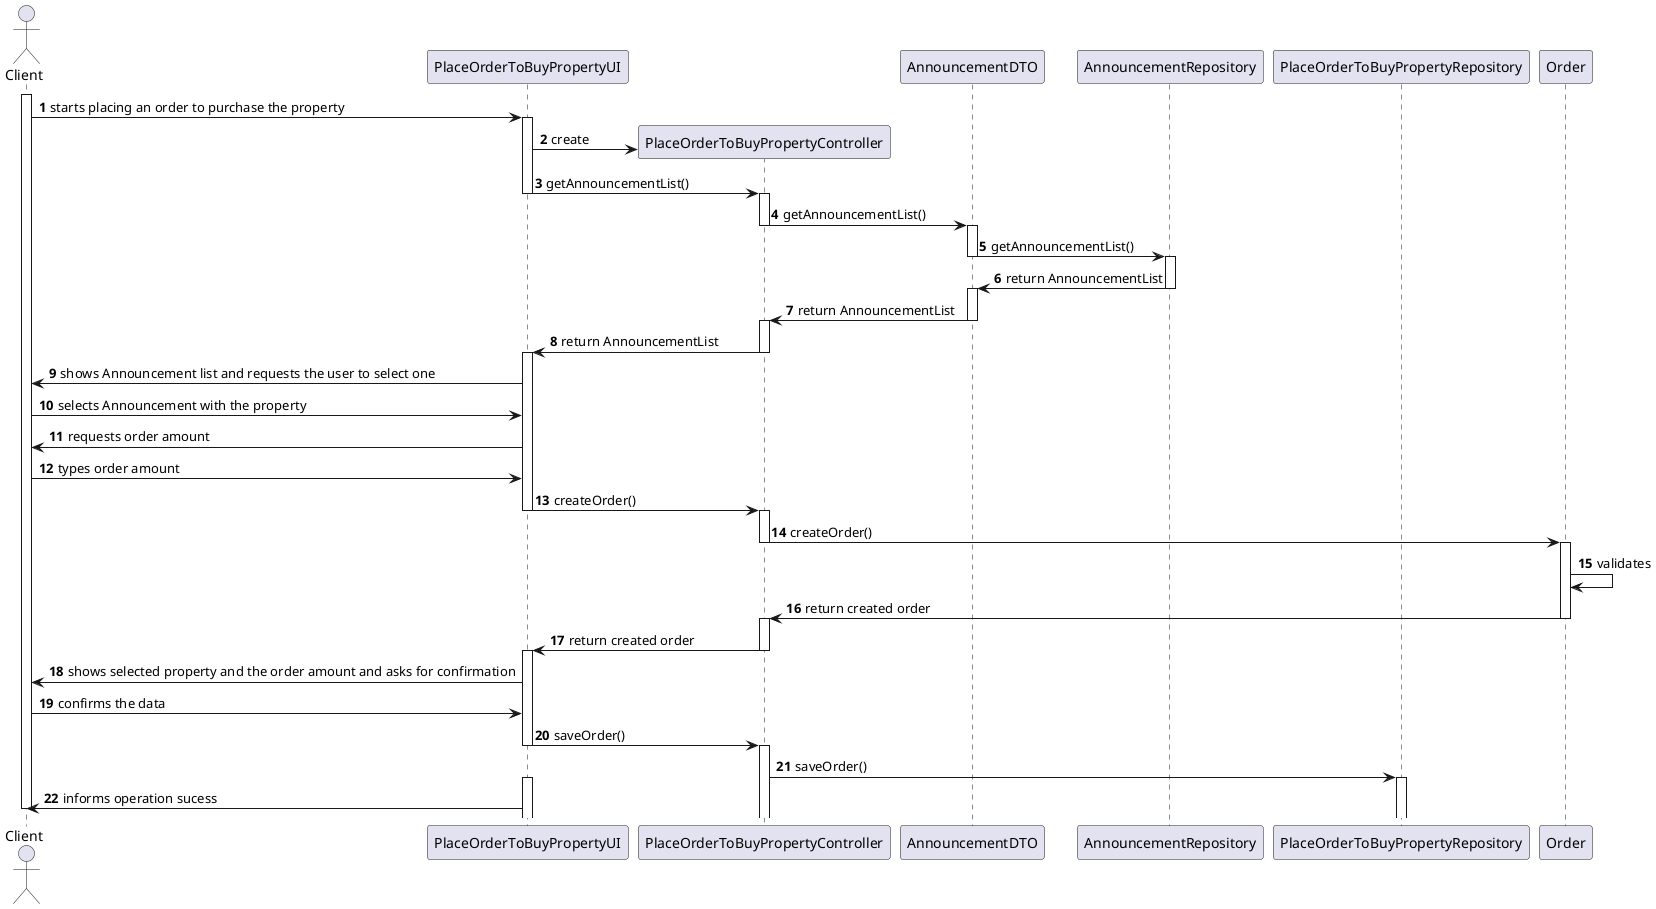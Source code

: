 @startuml

autonumber

actor Client as client
participant PlaceOrderToBuyPropertyUI as ui
participant PlaceOrderToBuyPropertyController as ctr
participant AnnouncementDTO
participant AnnouncementRepository
participant PlaceOrderToBuyPropertyRepository
participant Order as order

autonumber

activate client

client -> ui: starts placing an order to purchase the property

activate ui

ui -> ctr** : create

ui -> ctr: getAnnouncementList()

deactivate ui

activate ctr

ctr -> AnnouncementDTO: getAnnouncementList()

deactivate ctr

activate AnnouncementDTO

AnnouncementDTO -> AnnouncementRepository: getAnnouncementList()

deactivate AnnouncementDTO

activate AnnouncementRepository

AnnouncementRepository -> AnnouncementDTO: return AnnouncementList

deactivate AnnouncementRepository

activate AnnouncementDTO

AnnouncementDTO -> ctr:  return AnnouncementList

deactivate AnnouncementDTO

activate ctr

ctr -> ui: return AnnouncementList

deactivate ctr

activate ui

ui -> client: shows Announcement list and requests the user to select one

client -> ui: selects Announcement with the property

ui -> client: requests order amount

client -> ui: types order amount

ui -> ctr: createOrder()

deactivate ui

activate ctr

ctr -> order: createOrder()

deactivate ctr

activate order

order -> order: validates

order -> ctr: return created order

deactivate order

activate ctr

ctr -> ui: return created order

deactivate ctr

activate ui

ui -> client: shows selected property and the order amount and asks for confirmation

client -> ui: confirms the data

ui -> ctr: saveOrder()

deactivate ui

activate ctr

ctr -> PlaceOrderToBuyPropertyRepository: saveOrder()

activate PlaceOrderToBuyPropertyRepository

activate ui

ui -> client: informs operation sucess


deactivate client

@enduml
